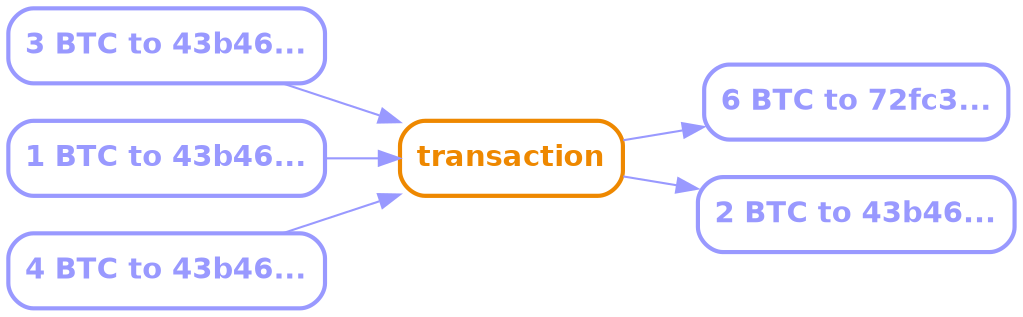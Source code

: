 digraph G {
    rankdir=LR;
    graph [
        K=1.0,
        overlap=false,
        splines = spline,
    ];
    node [
        shape=box
        style="rounded,bold"
        color="#9999ff",
        fontcolor="#9999ff",
        fontname="Helvetica-bold",
    ];
    edge [
        # arrowsize=2,
        color="#9999ff",
    ];
    transaction [color="#ee8800", fontcolor="#ee8800"]

    "3 BTC to 43b46..." -> transaction
    "1 BTC to 43b46..." -> transaction
    "4 BTC to 43b46..." -> transaction

    transaction -> "6 BTC to 72fc3..."
    transaction -> "2 BTC to 43b46..."
}
